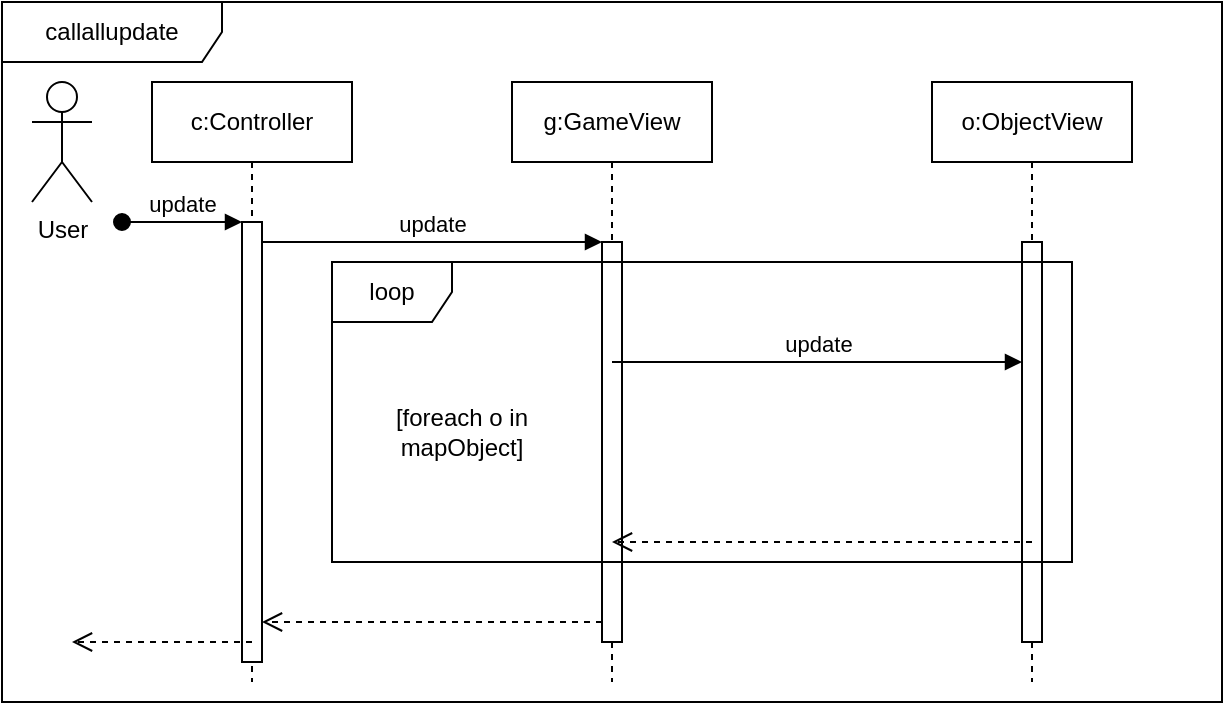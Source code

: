 <mxfile version="20.5.3" type="embed"><diagram name="Page-1" id="2YBvvXClWsGukQMizWep"><mxGraphModel dx="1562" dy="448" grid="1" gridSize="10" guides="1" tooltips="1" connect="1" arrows="1" fold="1" page="1" pageScale="1" pageWidth="850" pageHeight="1100" math="0" shadow="0"><root><mxCell id="0"/><mxCell id="1" parent="0"/><mxCell id="aM9ryv3xv72pqoxQDRHE-1" value="c:Controller" style="shape=umlLifeline;perimeter=lifelinePerimeter;whiteSpace=wrap;html=1;container=0;dropTarget=0;collapsible=0;recursiveResize=0;outlineConnect=0;portConstraint=eastwest;newEdgeStyle={&quot;edgeStyle&quot;:&quot;elbowEdgeStyle&quot;,&quot;elbow&quot;:&quot;vertical&quot;,&quot;curved&quot;:0,&quot;rounded&quot;:0};" parent="1" vertex="1"><mxGeometry x="40" y="40" width="100" height="300" as="geometry"/></mxCell><mxCell id="aM9ryv3xv72pqoxQDRHE-2" value="" style="html=1;points=[];perimeter=orthogonalPerimeter;outlineConnect=0;targetShapes=umlLifeline;portConstraint=eastwest;newEdgeStyle={&quot;edgeStyle&quot;:&quot;elbowEdgeStyle&quot;,&quot;elbow&quot;:&quot;vertical&quot;,&quot;curved&quot;:0,&quot;rounded&quot;:0};" parent="aM9ryv3xv72pqoxQDRHE-1" vertex="1"><mxGeometry x="45" y="70" width="10" height="220" as="geometry"/></mxCell><mxCell id="aM9ryv3xv72pqoxQDRHE-3" value="update" style="html=1;verticalAlign=bottom;startArrow=oval;endArrow=block;startSize=8;edgeStyle=elbowEdgeStyle;elbow=vertical;curved=0;rounded=0;" parent="aM9ryv3xv72pqoxQDRHE-1" target="aM9ryv3xv72pqoxQDRHE-2" edge="1"><mxGeometry relative="1" as="geometry"><mxPoint x="-15" y="70" as="sourcePoint"/></mxGeometry></mxCell><mxCell id="aM9ryv3xv72pqoxQDRHE-5" value="g:GameView" style="shape=umlLifeline;perimeter=lifelinePerimeter;whiteSpace=wrap;html=1;container=0;dropTarget=0;collapsible=0;recursiveResize=0;outlineConnect=0;portConstraint=eastwest;newEdgeStyle={&quot;edgeStyle&quot;:&quot;elbowEdgeStyle&quot;,&quot;elbow&quot;:&quot;vertical&quot;,&quot;curved&quot;:0,&quot;rounded&quot;:0};" parent="1" vertex="1"><mxGeometry x="220" y="40" width="100" height="300" as="geometry"/></mxCell><mxCell id="aM9ryv3xv72pqoxQDRHE-6" value="" style="html=1;points=[];perimeter=orthogonalPerimeter;outlineConnect=0;targetShapes=umlLifeline;portConstraint=eastwest;newEdgeStyle={&quot;edgeStyle&quot;:&quot;elbowEdgeStyle&quot;,&quot;elbow&quot;:&quot;vertical&quot;,&quot;curved&quot;:0,&quot;rounded&quot;:0};" parent="aM9ryv3xv72pqoxQDRHE-5" vertex="1"><mxGeometry x="45" y="80" width="10" height="200" as="geometry"/></mxCell><mxCell id="aM9ryv3xv72pqoxQDRHE-7" value="update" style="html=1;verticalAlign=bottom;endArrow=block;edgeStyle=elbowEdgeStyle;elbow=vertical;curved=0;rounded=0;" parent="1" source="aM9ryv3xv72pqoxQDRHE-2" target="aM9ryv3xv72pqoxQDRHE-6" edge="1"><mxGeometry relative="1" as="geometry"><mxPoint x="195" y="130" as="sourcePoint"/><Array as="points"><mxPoint x="180" y="120"/></Array></mxGeometry></mxCell><mxCell id="aM9ryv3xv72pqoxQDRHE-8" value="" style="html=1;verticalAlign=bottom;endArrow=open;dashed=1;endSize=8;edgeStyle=elbowEdgeStyle;elbow=vertical;curved=0;rounded=0;" parent="1" source="aM9ryv3xv72pqoxQDRHE-6" target="aM9ryv3xv72pqoxQDRHE-2" edge="1"><mxGeometry relative="1" as="geometry"><mxPoint x="195" y="205" as="targetPoint"/><Array as="points"><mxPoint x="200" y="310"/><mxPoint x="230" y="290"/><mxPoint x="150" y="290"/><mxPoint x="190" y="280"/></Array></mxGeometry></mxCell><mxCell id="MQJ6rmpYpWd7qsKzw6Yk-1" value="o:ObjectView" style="shape=umlLifeline;perimeter=lifelinePerimeter;whiteSpace=wrap;html=1;container=0;dropTarget=0;collapsible=0;recursiveResize=0;outlineConnect=0;portConstraint=eastwest;newEdgeStyle={&quot;edgeStyle&quot;:&quot;elbowEdgeStyle&quot;,&quot;elbow&quot;:&quot;vertical&quot;,&quot;curved&quot;:0,&quot;rounded&quot;:0};" parent="1" vertex="1"><mxGeometry x="430" y="40" width="100" height="300" as="geometry"/></mxCell><mxCell id="MQJ6rmpYpWd7qsKzw6Yk-2" value="" style="html=1;points=[];perimeter=orthogonalPerimeter;outlineConnect=0;targetShapes=umlLifeline;portConstraint=eastwest;newEdgeStyle={&quot;edgeStyle&quot;:&quot;elbowEdgeStyle&quot;,&quot;elbow&quot;:&quot;vertical&quot;,&quot;curved&quot;:0,&quot;rounded&quot;:0};" parent="MQJ6rmpYpWd7qsKzw6Yk-1" vertex="1"><mxGeometry x="45" y="80" width="10" height="200" as="geometry"/></mxCell><mxCell id="MQJ6rmpYpWd7qsKzw6Yk-3" value="loop" style="shape=umlFrame;whiteSpace=wrap;html=1;pointerEvents=0;" parent="1" vertex="1"><mxGeometry x="130" y="130" width="370" height="150" as="geometry"/></mxCell><mxCell id="MQJ6rmpYpWd7qsKzw6Yk-4" value="" style="html=1;verticalAlign=bottom;endArrow=open;dashed=1;endSize=8;edgeStyle=elbowEdgeStyle;elbow=vertical;curved=0;rounded=0;" parent="1" target="aM9ryv3xv72pqoxQDRHE-5" edge="1"><mxGeometry relative="1" as="geometry"><mxPoint x="310" y="290" as="targetPoint"/><Array as="points"><mxPoint x="390" y="270"/><mxPoint x="420" y="260"/><mxPoint x="445" y="290"/><mxPoint x="365" y="290"/><mxPoint x="405" y="280"/></Array><mxPoint x="480" y="270" as="sourcePoint"/></mxGeometry></mxCell><mxCell id="MQJ6rmpYpWd7qsKzw6Yk-5" value="update" style="html=1;verticalAlign=bottom;endArrow=block;edgeStyle=elbowEdgeStyle;elbow=vertical;curved=0;rounded=0;" parent="1" target="MQJ6rmpYpWd7qsKzw6Yk-2" edge="1"><mxGeometry relative="1" as="geometry"><mxPoint x="270" y="180" as="sourcePoint"/><Array as="points"><mxPoint x="355" y="180"/></Array><mxPoint x="440" y="180" as="targetPoint"/></mxGeometry></mxCell><mxCell id="MQJ6rmpYpWd7qsKzw6Yk-6" value="[foreach o in mapObject]" style="text;html=1;strokeColor=none;fillColor=none;align=center;verticalAlign=middle;whiteSpace=wrap;rounded=0;" parent="1" vertex="1"><mxGeometry x="140" y="200" width="110" height="30" as="geometry"/></mxCell><mxCell id="MQJ6rmpYpWd7qsKzw6Yk-7" value="callallupdate" style="shape=umlFrame;whiteSpace=wrap;html=1;pointerEvents=0;width=110;height=30;" parent="1" vertex="1"><mxGeometry x="-35" width="610" height="350" as="geometry"/></mxCell><mxCell id="_l2FWwhdxEuEMJpnE1Px-1" value="User" style="shape=umlActor;verticalLabelPosition=bottom;verticalAlign=top;html=1;outlineConnect=0;" parent="1" vertex="1"><mxGeometry x="-20" y="40" width="30" height="60" as="geometry"/></mxCell><mxCell id="2" value="" style="html=1;verticalAlign=bottom;endArrow=open;dashed=1;endSize=8;edgeStyle=elbowEdgeStyle;elbow=vertical;curved=0;rounded=0;" edge="1" parent="1"><mxGeometry relative="1" as="geometry"><mxPoint y="320" as="targetPoint"/><Array as="points"><mxPoint x="25" y="320"/><mxPoint x="55" y="300"/><mxPoint x="-25" y="300"/><mxPoint x="15" y="290"/></Array><mxPoint x="90" y="320" as="sourcePoint"/></mxGeometry></mxCell></root></mxGraphModel></diagram></mxfile>